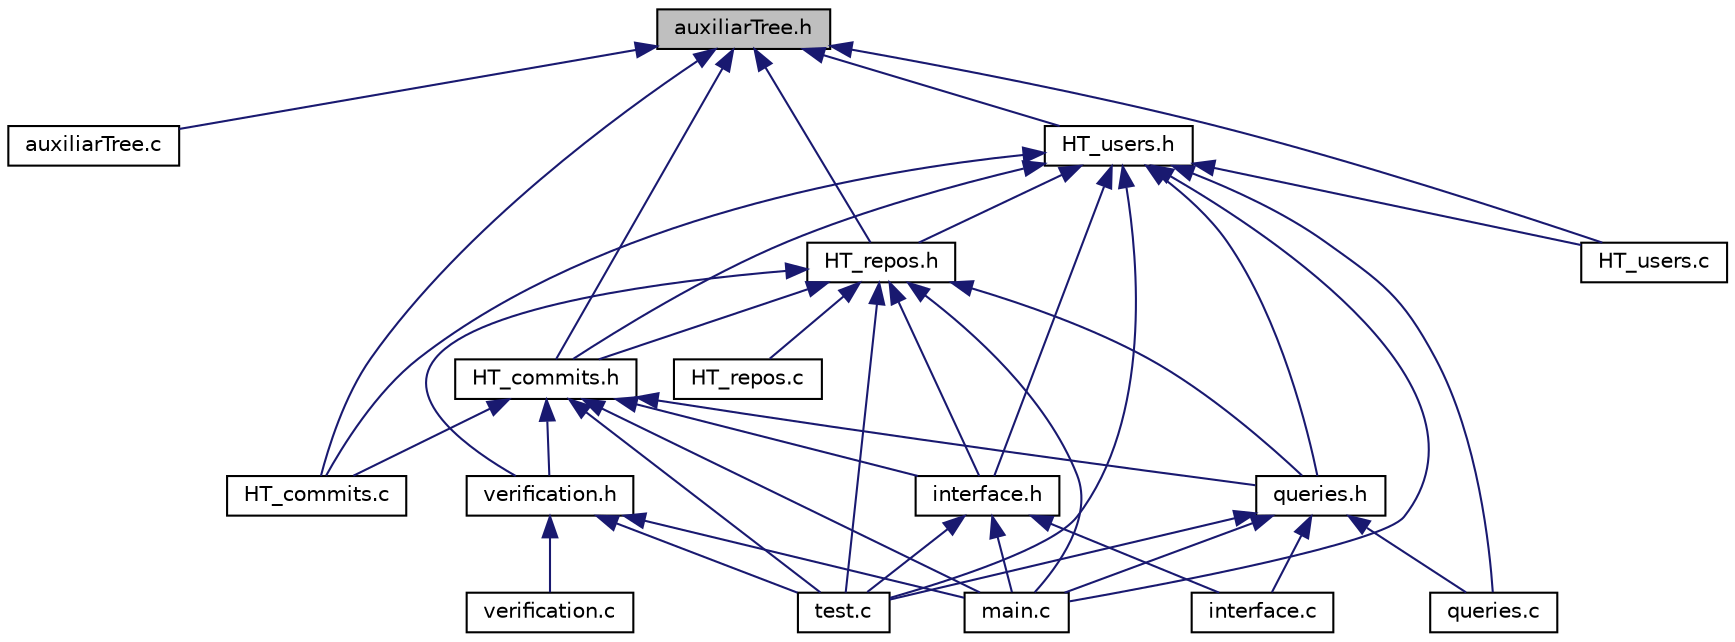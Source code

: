 digraph "auxiliarTree.h"
{
 // LATEX_PDF_SIZE
  edge [fontname="Helvetica",fontsize="10",labelfontname="Helvetica",labelfontsize="10"];
  node [fontname="Helvetica",fontsize="10",shape=record];
  Node1 [label="auxiliarTree.h",height=0.2,width=0.4,color="black", fillcolor="grey75", style="filled", fontcolor="black",tooltip=" "];
  Node1 -> Node2 [dir="back",color="midnightblue",fontsize="10",style="solid"];
  Node2 [label="auxiliarTree.c",height=0.2,width=0.4,color="black", fillcolor="white", style="filled",URL="$auxiliarTree_8c.html",tooltip=" "];
  Node1 -> Node3 [dir="back",color="midnightblue",fontsize="10",style="solid"];
  Node3 [label="HT_users.h",height=0.2,width=0.4,color="black", fillcolor="white", style="filled",URL="$HT__users_8h.html",tooltip=" "];
  Node3 -> Node4 [dir="back",color="midnightblue",fontsize="10",style="solid"];
  Node4 [label="HT_commits.h",height=0.2,width=0.4,color="black", fillcolor="white", style="filled",URL="$HT__commits_8h.html",tooltip=" "];
  Node4 -> Node5 [dir="back",color="midnightblue",fontsize="10",style="solid"];
  Node5 [label="HT_commits.c",height=0.2,width=0.4,color="black", fillcolor="white", style="filled",URL="$HT__commits_8c.html",tooltip=" "];
  Node4 -> Node6 [dir="back",color="midnightblue",fontsize="10",style="solid"];
  Node6 [label="interface.h",height=0.2,width=0.4,color="black", fillcolor="white", style="filled",URL="$interface_8h.html",tooltip=" "];
  Node6 -> Node7 [dir="back",color="midnightblue",fontsize="10",style="solid"];
  Node7 [label="interface.c",height=0.2,width=0.4,color="black", fillcolor="white", style="filled",URL="$interface_8c.html",tooltip=" "];
  Node6 -> Node8 [dir="back",color="midnightblue",fontsize="10",style="solid"];
  Node8 [label="main.c",height=0.2,width=0.4,color="black", fillcolor="white", style="filled",URL="$main_8c.html",tooltip=" "];
  Node6 -> Node9 [dir="back",color="midnightblue",fontsize="10",style="solid"];
  Node9 [label="test.c",height=0.2,width=0.4,color="black", fillcolor="white", style="filled",URL="$test_8c.html",tooltip=" "];
  Node4 -> Node10 [dir="back",color="midnightblue",fontsize="10",style="solid"];
  Node10 [label="queries.h",height=0.2,width=0.4,color="black", fillcolor="white", style="filled",URL="$queries_8h.html",tooltip=" "];
  Node10 -> Node7 [dir="back",color="midnightblue",fontsize="10",style="solid"];
  Node10 -> Node8 [dir="back",color="midnightblue",fontsize="10",style="solid"];
  Node10 -> Node11 [dir="back",color="midnightblue",fontsize="10",style="solid"];
  Node11 [label="queries.c",height=0.2,width=0.4,color="black", fillcolor="white", style="filled",URL="$queries_8c.html",tooltip=" "];
  Node10 -> Node9 [dir="back",color="midnightblue",fontsize="10",style="solid"];
  Node4 -> Node8 [dir="back",color="midnightblue",fontsize="10",style="solid"];
  Node4 -> Node12 [dir="back",color="midnightblue",fontsize="10",style="solid"];
  Node12 [label="verification.h",height=0.2,width=0.4,color="black", fillcolor="white", style="filled",URL="$verification_8h.html",tooltip=" "];
  Node12 -> Node8 [dir="back",color="midnightblue",fontsize="10",style="solid"];
  Node12 -> Node9 [dir="back",color="midnightblue",fontsize="10",style="solid"];
  Node12 -> Node13 [dir="back",color="midnightblue",fontsize="10",style="solid"];
  Node13 [label="verification.c",height=0.2,width=0.4,color="black", fillcolor="white", style="filled",URL="$verification_8c.html",tooltip=" "];
  Node4 -> Node9 [dir="back",color="midnightblue",fontsize="10",style="solid"];
  Node3 -> Node14 [dir="back",color="midnightblue",fontsize="10",style="solid"];
  Node14 [label="HT_repos.h",height=0.2,width=0.4,color="black", fillcolor="white", style="filled",URL="$HT__repos_8h.html",tooltip=" "];
  Node14 -> Node4 [dir="back",color="midnightblue",fontsize="10",style="solid"];
  Node14 -> Node15 [dir="back",color="midnightblue",fontsize="10",style="solid"];
  Node15 [label="HT_repos.c",height=0.2,width=0.4,color="black", fillcolor="white", style="filled",URL="$HT__repos_8c.html",tooltip=" "];
  Node14 -> Node6 [dir="back",color="midnightblue",fontsize="10",style="solid"];
  Node14 -> Node10 [dir="back",color="midnightblue",fontsize="10",style="solid"];
  Node14 -> Node8 [dir="back",color="midnightblue",fontsize="10",style="solid"];
  Node14 -> Node12 [dir="back",color="midnightblue",fontsize="10",style="solid"];
  Node14 -> Node9 [dir="back",color="midnightblue",fontsize="10",style="solid"];
  Node3 -> Node5 [dir="back",color="midnightblue",fontsize="10",style="solid"];
  Node3 -> Node16 [dir="back",color="midnightblue",fontsize="10",style="solid"];
  Node16 [label="HT_users.c",height=0.2,width=0.4,color="black", fillcolor="white", style="filled",URL="$HT__users_8c.html",tooltip=" "];
  Node3 -> Node6 [dir="back",color="midnightblue",fontsize="10",style="solid"];
  Node3 -> Node10 [dir="back",color="midnightblue",fontsize="10",style="solid"];
  Node3 -> Node8 [dir="back",color="midnightblue",fontsize="10",style="solid"];
  Node3 -> Node11 [dir="back",color="midnightblue",fontsize="10",style="solid"];
  Node3 -> Node9 [dir="back",color="midnightblue",fontsize="10",style="solid"];
  Node1 -> Node14 [dir="back",color="midnightblue",fontsize="10",style="solid"];
  Node1 -> Node4 [dir="back",color="midnightblue",fontsize="10",style="solid"];
  Node1 -> Node5 [dir="back",color="midnightblue",fontsize="10",style="solid"];
  Node1 -> Node16 [dir="back",color="midnightblue",fontsize="10",style="solid"];
}
